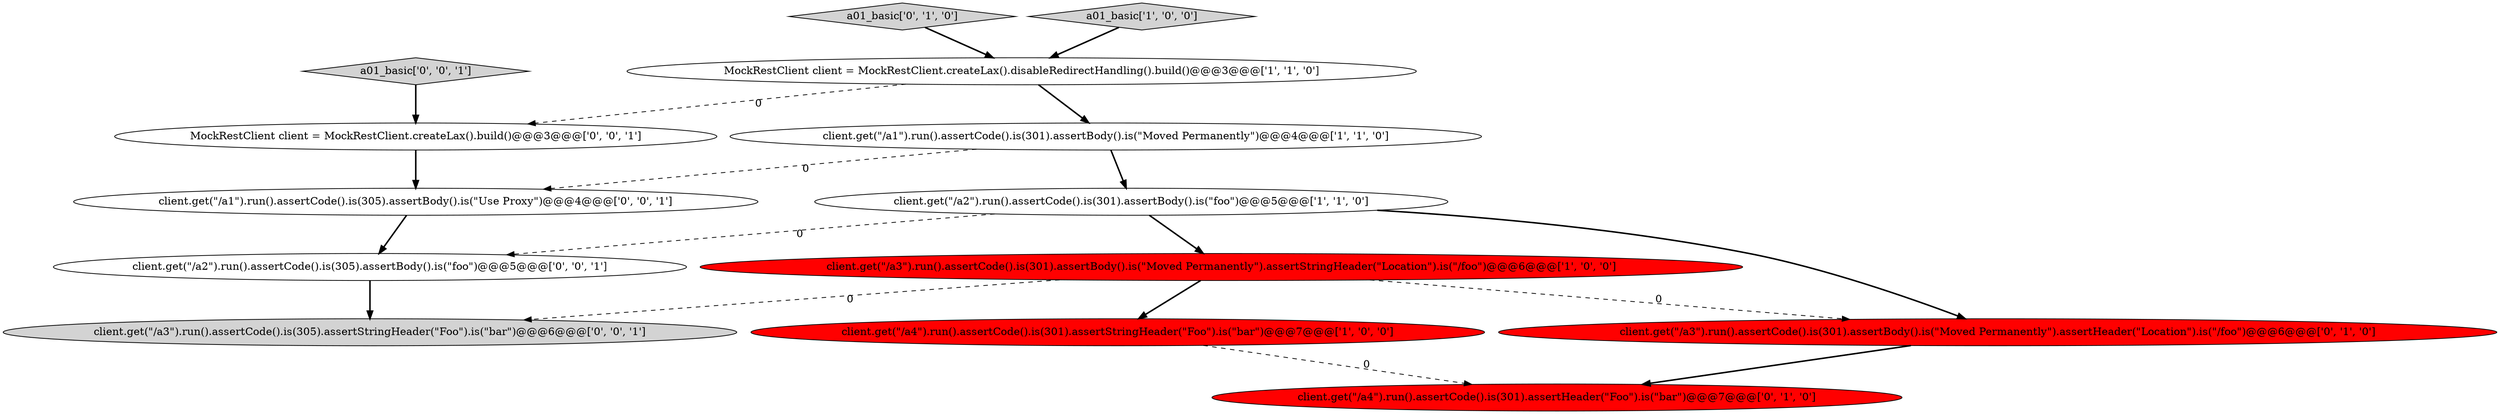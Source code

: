 digraph {
13 [style = filled, label = "client.get(\"/a2\").run().assertCode().is(305).assertBody().is(\"foo\")@@@5@@@['0', '0', '1']", fillcolor = white, shape = ellipse image = "AAA0AAABBB3BBB"];
10 [style = filled, label = "MockRestClient client = MockRestClient.createLax().build()@@@3@@@['0', '0', '1']", fillcolor = white, shape = ellipse image = "AAA0AAABBB3BBB"];
11 [style = filled, label = "a01_basic['0', '0', '1']", fillcolor = lightgray, shape = diamond image = "AAA0AAABBB3BBB"];
0 [style = filled, label = "client.get(\"/a3\").run().assertCode().is(301).assertBody().is(\"Moved Permanently\").assertStringHeader(\"Location\").is(\"/foo\")@@@6@@@['1', '0', '0']", fillcolor = red, shape = ellipse image = "AAA1AAABBB1BBB"];
1 [style = filled, label = "client.get(\"/a4\").run().assertCode().is(301).assertStringHeader(\"Foo\").is(\"bar\")@@@7@@@['1', '0', '0']", fillcolor = red, shape = ellipse image = "AAA1AAABBB1BBB"];
4 [style = filled, label = "client.get(\"/a1\").run().assertCode().is(301).assertBody().is(\"Moved Permanently\")@@@4@@@['1', '1', '0']", fillcolor = white, shape = ellipse image = "AAA0AAABBB1BBB"];
6 [style = filled, label = "a01_basic['0', '1', '0']", fillcolor = lightgray, shape = diamond image = "AAA0AAABBB2BBB"];
3 [style = filled, label = "client.get(\"/a2\").run().assertCode().is(301).assertBody().is(\"foo\")@@@5@@@['1', '1', '0']", fillcolor = white, shape = ellipse image = "AAA0AAABBB1BBB"];
7 [style = filled, label = "client.get(\"/a4\").run().assertCode().is(301).assertHeader(\"Foo\").is(\"bar\")@@@7@@@['0', '1', '0']", fillcolor = red, shape = ellipse image = "AAA1AAABBB2BBB"];
9 [style = filled, label = "client.get(\"/a3\").run().assertCode().is(305).assertStringHeader(\"Foo\").is(\"bar\")@@@6@@@['0', '0', '1']", fillcolor = lightgray, shape = ellipse image = "AAA0AAABBB3BBB"];
2 [style = filled, label = "a01_basic['1', '0', '0']", fillcolor = lightgray, shape = diamond image = "AAA0AAABBB1BBB"];
12 [style = filled, label = "client.get(\"/a1\").run().assertCode().is(305).assertBody().is(\"Use Proxy\")@@@4@@@['0', '0', '1']", fillcolor = white, shape = ellipse image = "AAA0AAABBB3BBB"];
5 [style = filled, label = "MockRestClient client = MockRestClient.createLax().disableRedirectHandling().build()@@@3@@@['1', '1', '0']", fillcolor = white, shape = ellipse image = "AAA0AAABBB1BBB"];
8 [style = filled, label = "client.get(\"/a3\").run().assertCode().is(301).assertBody().is(\"Moved Permanently\").assertHeader(\"Location\").is(\"/foo\")@@@6@@@['0', '1', '0']", fillcolor = red, shape = ellipse image = "AAA1AAABBB2BBB"];
3->0 [style = bold, label=""];
4->3 [style = bold, label=""];
6->5 [style = bold, label=""];
12->13 [style = bold, label=""];
0->8 [style = dashed, label="0"];
13->9 [style = bold, label=""];
0->9 [style = dashed, label="0"];
1->7 [style = dashed, label="0"];
5->10 [style = dashed, label="0"];
3->13 [style = dashed, label="0"];
10->12 [style = bold, label=""];
11->10 [style = bold, label=""];
0->1 [style = bold, label=""];
3->8 [style = bold, label=""];
5->4 [style = bold, label=""];
8->7 [style = bold, label=""];
4->12 [style = dashed, label="0"];
2->5 [style = bold, label=""];
}
